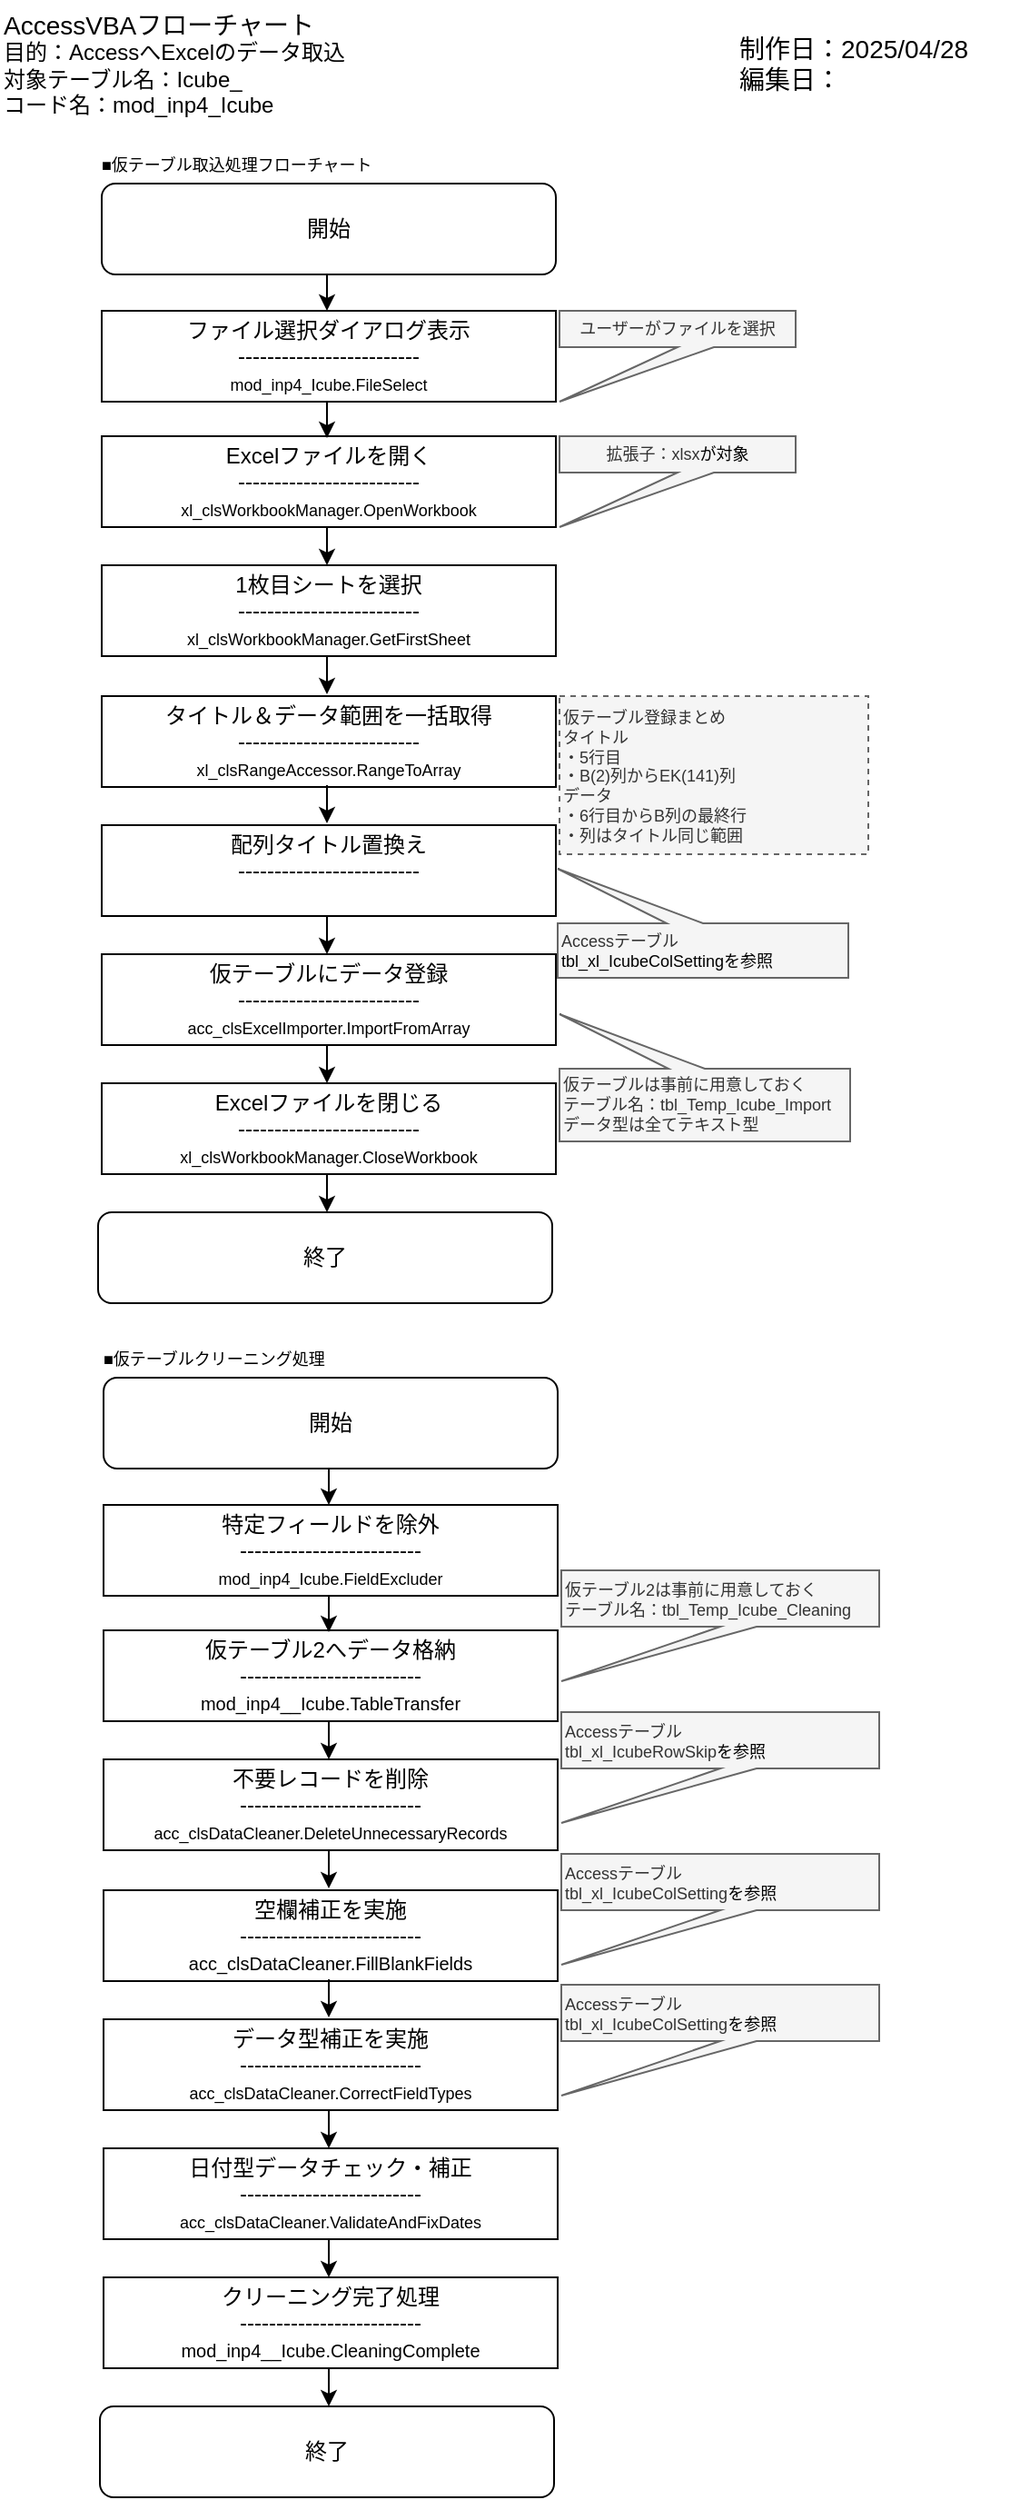 <mxfile version="26.2.14">
  <diagram name="ページ1" id="IMdF3h5-GWnTx5D7SRtW">
    <mxGraphModel dx="1426" dy="843" grid="1" gridSize="10" guides="1" tooltips="1" connect="1" arrows="1" fold="1" page="1" pageScale="1" pageWidth="827" pageHeight="1169" math="0" shadow="0">
      <root>
        <mxCell id="0" />
        <mxCell id="1" parent="0" />
        <mxCell id="N88NCLTqVvOpJBLEnSg0-42" value="&lt;div&gt;&lt;font style=&quot;font-size: 14px;&quot;&gt;AccessVBAフローチャート&lt;/font&gt;&lt;/div&gt;目的：AccessへExcelのデータ取込&lt;div&gt;対象テーブル名：Icube_&lt;/div&gt;&lt;div&gt;コード名：mod_inp4_Icube&lt;/div&gt;" style="text;html=1;align=left;verticalAlign=middle;resizable=0;points=[];autosize=1;strokeColor=none;fillColor=none;" parent="1" vertex="1">
          <mxGeometry x="5" y="12" width="210" height="70" as="geometry" />
        </mxCell>
        <mxCell id="N88NCLTqVvOpJBLEnSg0-50" value="&lt;div&gt;&lt;span style=&quot;font-size: 14px;&quot;&gt;制作日：2025/04/28&lt;/span&gt;&lt;/div&gt;&lt;div&gt;&lt;span style=&quot;font-size: 14px;&quot;&gt;編集日：&lt;/span&gt;&lt;/div&gt;" style="text;html=1;align=left;verticalAlign=middle;resizable=0;points=[];autosize=1;strokeColor=none;fillColor=none;" parent="1" vertex="1">
          <mxGeometry x="410" y="22" width="150" height="50" as="geometry" />
        </mxCell>
        <mxCell id="-maxtQ19_qDZCPLkTYbK-3" value="開始" style="rounded=1;whiteSpace=wrap;html=1;" vertex="1" parent="1">
          <mxGeometry x="62" y="770" width="250" height="50" as="geometry" />
        </mxCell>
        <mxCell id="-maxtQ19_qDZCPLkTYbK-4" value="&lt;div&gt;特定フィールドを除外&lt;/div&gt;&lt;div&gt;-------------------------&lt;/div&gt;&lt;div&gt;&lt;font style=&quot;font-size: 9px;&quot;&gt;mod_inp4_Icube.FieldExcluder&lt;/font&gt;&lt;/div&gt;" style="rounded=0;whiteSpace=wrap;html=1;" vertex="1" parent="1">
          <mxGeometry x="62" y="840" width="250" height="50" as="geometry" />
        </mxCell>
        <mxCell id="-maxtQ19_qDZCPLkTYbK-5" value="&lt;div&gt;仮テーブル2へデータ格納&lt;/div&gt;&lt;div&gt;-------------------------&lt;/div&gt;&lt;div&gt;&lt;font size=&quot;1&quot;&gt;mod_inp4__Icube.TableTransfer&lt;/font&gt;&lt;/div&gt;" style="rounded=0;whiteSpace=wrap;html=1;" vertex="1" parent="1">
          <mxGeometry x="62" y="909" width="250" height="50" as="geometry" />
        </mxCell>
        <mxCell id="-maxtQ19_qDZCPLkTYbK-6" value="&lt;div&gt;不要レコードを削除&lt;/div&gt;&lt;div&gt;-------------------------&lt;/div&gt;&lt;div&gt;&lt;font style=&quot;font-size: 9px;&quot;&gt;acc_clsDataCleaner.DeleteUnnecessaryRecords&lt;/font&gt;&lt;/div&gt;" style="rounded=0;whiteSpace=wrap;html=1;" vertex="1" parent="1">
          <mxGeometry x="62" y="980" width="250" height="50" as="geometry" />
        </mxCell>
        <mxCell id="-maxtQ19_qDZCPLkTYbK-7" value="&lt;div&gt;空欄補正を実施&lt;/div&gt;&lt;div&gt;-------------------------&lt;/div&gt;&lt;div&gt;&lt;font size=&quot;1&quot;&gt;acc_clsDataCleaner.FillBlankFields&lt;/font&gt;&lt;/div&gt;" style="rounded=0;whiteSpace=wrap;html=1;" vertex="1" parent="1">
          <mxGeometry x="62" y="1052" width="250" height="50" as="geometry" />
        </mxCell>
        <mxCell id="-maxtQ19_qDZCPLkTYbK-8" value="" style="endArrow=classic;html=1;rounded=0;entryX=0.5;entryY=0;entryDx=0;entryDy=0;exitX=0.5;exitY=1;exitDx=0;exitDy=0;" edge="1" parent="1">
          <mxGeometry width="50" height="50" relative="1" as="geometry">
            <mxPoint x="186" y="890" as="sourcePoint" />
            <mxPoint x="186" y="910" as="targetPoint" />
          </mxGeometry>
        </mxCell>
        <mxCell id="-maxtQ19_qDZCPLkTYbK-9" value="&lt;div&gt;日付型データチェック・補正&lt;/div&gt;&lt;div&gt;&lt;span style=&quot;background-color: transparent; color: light-dark(rgb(0, 0, 0), rgb(255, 255, 255));&quot;&gt;-------------------------&lt;/span&gt;&lt;/div&gt;&lt;div&gt;&lt;font style=&quot;font-size: 9px;&quot;&gt;acc_clsDataCleaner.ValidateAndFixDates&lt;/font&gt;&lt;/div&gt;" style="rounded=0;whiteSpace=wrap;html=1;" vertex="1" parent="1">
          <mxGeometry x="62" y="1194" width="250" height="50" as="geometry" />
        </mxCell>
        <mxCell id="-maxtQ19_qDZCPLkTYbK-10" value="&lt;div&gt;クリーニング完了処理&lt;/div&gt;&lt;div&gt;-------------------------&lt;/div&gt;&lt;div&gt;&lt;font size=&quot;1&quot;&gt;mod_inp4__Icube.CleaningComplete&lt;/font&gt;&lt;/div&gt;" style="rounded=0;whiteSpace=wrap;html=1;" vertex="1" parent="1">
          <mxGeometry x="62" y="1265" width="250" height="50" as="geometry" />
        </mxCell>
        <mxCell id="-maxtQ19_qDZCPLkTYbK-11" value="終了" style="rounded=1;whiteSpace=wrap;html=1;" vertex="1" parent="1">
          <mxGeometry x="60" y="1336" width="250" height="50" as="geometry" />
        </mxCell>
        <mxCell id="-maxtQ19_qDZCPLkTYbK-12" value="" style="edgeStyle=orthogonalEdgeStyle;rounded=0;orthogonalLoop=1;jettySize=auto;html=1;" edge="1" parent="1">
          <mxGeometry relative="1" as="geometry">
            <mxPoint x="186" y="959" as="sourcePoint" />
            <mxPoint x="186" y="980" as="targetPoint" />
          </mxGeometry>
        </mxCell>
        <mxCell id="-maxtQ19_qDZCPLkTYbK-13" value="" style="edgeStyle=orthogonalEdgeStyle;rounded=0;orthogonalLoop=1;jettySize=auto;html=1;" edge="1" parent="1">
          <mxGeometry relative="1" as="geometry">
            <mxPoint x="186" y="1030" as="sourcePoint" />
            <mxPoint x="186" y="1051" as="targetPoint" />
          </mxGeometry>
        </mxCell>
        <mxCell id="-maxtQ19_qDZCPLkTYbK-14" value="" style="edgeStyle=orthogonalEdgeStyle;rounded=0;orthogonalLoop=1;jettySize=auto;html=1;" edge="1" parent="1">
          <mxGeometry relative="1" as="geometry">
            <mxPoint x="186" y="1173" as="sourcePoint" />
            <mxPoint x="186" y="1194" as="targetPoint" />
          </mxGeometry>
        </mxCell>
        <mxCell id="-maxtQ19_qDZCPLkTYbK-15" value="" style="edgeStyle=orthogonalEdgeStyle;rounded=0;orthogonalLoop=1;jettySize=auto;html=1;" edge="1" parent="1">
          <mxGeometry relative="1" as="geometry">
            <mxPoint x="186" y="1244" as="sourcePoint" />
            <mxPoint x="186" y="1265" as="targetPoint" />
          </mxGeometry>
        </mxCell>
        <mxCell id="-maxtQ19_qDZCPLkTYbK-16" value="" style="edgeStyle=orthogonalEdgeStyle;rounded=0;orthogonalLoop=1;jettySize=auto;html=1;" edge="1" parent="1">
          <mxGeometry relative="1" as="geometry">
            <mxPoint x="186" y="1315" as="sourcePoint" />
            <mxPoint x="186" y="1336" as="targetPoint" />
          </mxGeometry>
        </mxCell>
        <mxCell id="-maxtQ19_qDZCPLkTYbK-21" value="" style="endArrow=classic;html=1;rounded=0;entryX=0.5;entryY=0;entryDx=0;entryDy=0;exitX=0.5;exitY=1;exitDx=0;exitDy=0;" edge="1" parent="1">
          <mxGeometry width="50" height="50" relative="1" as="geometry">
            <mxPoint x="186" y="820" as="sourcePoint" />
            <mxPoint x="186" y="840" as="targetPoint" />
          </mxGeometry>
        </mxCell>
        <mxCell id="-maxtQ19_qDZCPLkTYbK-22" value="&lt;div&gt;データ型補正を実施&lt;/div&gt;&lt;div&gt;-------------------------&lt;/div&gt;&lt;div&gt;&lt;font style=&quot;font-size: 9px;&quot;&gt;acc_clsDataCleaner.CorrectFieldTypes&lt;/font&gt;&lt;/div&gt;" style="rounded=0;whiteSpace=wrap;html=1;" vertex="1" parent="1">
          <mxGeometry x="62" y="1123" width="250" height="50" as="geometry" />
        </mxCell>
        <mxCell id="-maxtQ19_qDZCPLkTYbK-23" value="" style="edgeStyle=orthogonalEdgeStyle;rounded=0;orthogonalLoop=1;jettySize=auto;html=1;" edge="1" parent="1">
          <mxGeometry relative="1" as="geometry">
            <mxPoint x="186" y="1101" as="sourcePoint" />
            <mxPoint x="186" y="1122" as="targetPoint" />
          </mxGeometry>
        </mxCell>
        <mxCell id="-maxtQ19_qDZCPLkTYbK-24" value="&lt;div&gt;■仮テーブルクリーニング処理&lt;/div&gt;" style="text;html=1;align=left;verticalAlign=middle;resizable=0;points=[];autosize=1;strokeColor=none;fillColor=none;fontSize=9;" vertex="1" parent="1">
          <mxGeometry x="60" y="750" width="150" height="20" as="geometry" />
        </mxCell>
        <mxCell id="N88NCLTqVvOpJBLEnSg0-1" value="開始" style="rounded=1;whiteSpace=wrap;html=1;" parent="1" vertex="1">
          <mxGeometry x="61" y="113" width="250" height="50" as="geometry" />
        </mxCell>
        <mxCell id="N88NCLTqVvOpJBLEnSg0-2" value="&lt;div&gt;ファイル選択ダイアログ表示&lt;/div&gt;&lt;div&gt;-------------------------&lt;/div&gt;&lt;div&gt;&lt;font style=&quot;font-size: 9px;&quot;&gt;mod_inp4_Icube.FileSelect&lt;/font&gt;&lt;/div&gt;" style="rounded=0;whiteSpace=wrap;html=1;" parent="1" vertex="1">
          <mxGeometry x="61" y="183" width="250" height="50" as="geometry" />
        </mxCell>
        <mxCell id="N88NCLTqVvOpJBLEnSg0-4" value="&lt;div&gt;Excelファイルを開く&lt;/div&gt;&lt;div&gt;-------------------------&lt;/div&gt;&lt;div&gt;&lt;font style=&quot;font-size: 9px;&quot;&gt;xl_clsWorkbookManager.OpenWorkbook&lt;/font&gt;&lt;/div&gt;" style="rounded=0;whiteSpace=wrap;html=1;" parent="1" vertex="1">
          <mxGeometry x="61" y="252" width="250" height="50" as="geometry" />
        </mxCell>
        <mxCell id="N88NCLTqVvOpJBLEnSg0-5" value="&lt;div&gt;1枚目シートを選択&lt;/div&gt;&lt;div&gt;-------------------------&lt;/div&gt;&lt;div&gt;&lt;font style=&quot;font-size: 9px;&quot;&gt;xl_clsWorkbookManager.GetFirstSheet&lt;/font&gt;&lt;/div&gt;" style="rounded=0;whiteSpace=wrap;html=1;" parent="1" vertex="1">
          <mxGeometry x="61" y="323" width="250" height="50" as="geometry" />
        </mxCell>
        <mxCell id="N88NCLTqVvOpJBLEnSg0-6" value="&lt;div&gt;タイトル＆データ範囲を一括取得&lt;/div&gt;&lt;div&gt;-------------------------&lt;/div&gt;&lt;div&gt;&lt;font style=&quot;font-size: 9px;&quot;&gt;xl_clsRangeAccessor.RangeToArray&lt;/font&gt;&lt;/div&gt;" style="rounded=0;whiteSpace=wrap;html=1;" parent="1" vertex="1">
          <mxGeometry x="61" y="395" width="250" height="50" as="geometry" />
        </mxCell>
        <mxCell id="N88NCLTqVvOpJBLEnSg0-10" value="" style="endArrow=classic;html=1;rounded=0;entryX=0.5;entryY=0;entryDx=0;entryDy=0;exitX=0.5;exitY=1;exitDx=0;exitDy=0;" parent="1" edge="1">
          <mxGeometry width="50" height="50" relative="1" as="geometry">
            <mxPoint x="185" y="233" as="sourcePoint" />
            <mxPoint x="185" y="253" as="targetPoint" />
          </mxGeometry>
        </mxCell>
        <mxCell id="N88NCLTqVvOpJBLEnSg0-16" value="&lt;div&gt;仮テーブルにデータ登録&lt;/div&gt;&lt;div&gt;-------------------------&lt;/div&gt;&lt;div&gt;&lt;font style=&quot;font-size: 9px;&quot;&gt;acc_clsExcelImporter.ImportFromArray&lt;/font&gt;&lt;/div&gt;" style="rounded=0;whiteSpace=wrap;html=1;" parent="1" vertex="1">
          <mxGeometry x="61" y="537" width="250" height="50" as="geometry" />
        </mxCell>
        <mxCell id="N88NCLTqVvOpJBLEnSg0-18" value="&lt;div&gt;Excelファイルを閉じる&lt;/div&gt;&lt;div&gt;-------------------------&lt;/div&gt;&lt;div&gt;&lt;font style=&quot;font-size: 9px;&quot;&gt;xl_clsWorkbookManager.CloseWorkbook&lt;/font&gt;&lt;/div&gt;" style="rounded=0;whiteSpace=wrap;html=1;" parent="1" vertex="1">
          <mxGeometry x="61" y="608" width="250" height="50" as="geometry" />
        </mxCell>
        <mxCell id="N88NCLTqVvOpJBLEnSg0-24" value="終了" style="rounded=1;whiteSpace=wrap;html=1;" parent="1" vertex="1">
          <mxGeometry x="59" y="679" width="250" height="50" as="geometry" />
        </mxCell>
        <mxCell id="N88NCLTqVvOpJBLEnSg0-29" value="" style="edgeStyle=orthogonalEdgeStyle;rounded=0;orthogonalLoop=1;jettySize=auto;html=1;" parent="1" edge="1">
          <mxGeometry relative="1" as="geometry">
            <mxPoint x="185" y="302" as="sourcePoint" />
            <mxPoint x="185" y="323" as="targetPoint" />
          </mxGeometry>
        </mxCell>
        <mxCell id="N88NCLTqVvOpJBLEnSg0-30" value="" style="edgeStyle=orthogonalEdgeStyle;rounded=0;orthogonalLoop=1;jettySize=auto;html=1;" parent="1" edge="1">
          <mxGeometry relative="1" as="geometry">
            <mxPoint x="185" y="373" as="sourcePoint" />
            <mxPoint x="185" y="394" as="targetPoint" />
          </mxGeometry>
        </mxCell>
        <mxCell id="N88NCLTqVvOpJBLEnSg0-31" value="" style="edgeStyle=orthogonalEdgeStyle;rounded=0;orthogonalLoop=1;jettySize=auto;html=1;" parent="1" edge="1">
          <mxGeometry relative="1" as="geometry">
            <mxPoint x="185" y="516" as="sourcePoint" />
            <mxPoint x="185" y="537" as="targetPoint" />
          </mxGeometry>
        </mxCell>
        <mxCell id="N88NCLTqVvOpJBLEnSg0-32" value="" style="edgeStyle=orthogonalEdgeStyle;rounded=0;orthogonalLoop=1;jettySize=auto;html=1;" parent="1" edge="1">
          <mxGeometry relative="1" as="geometry">
            <mxPoint x="185" y="587" as="sourcePoint" />
            <mxPoint x="185" y="608" as="targetPoint" />
          </mxGeometry>
        </mxCell>
        <mxCell id="N88NCLTqVvOpJBLEnSg0-33" value="" style="edgeStyle=orthogonalEdgeStyle;rounded=0;orthogonalLoop=1;jettySize=auto;html=1;" parent="1" edge="1">
          <mxGeometry relative="1" as="geometry">
            <mxPoint x="185" y="658" as="sourcePoint" />
            <mxPoint x="185" y="679" as="targetPoint" />
          </mxGeometry>
        </mxCell>
        <mxCell id="N88NCLTqVvOpJBLEnSg0-35" value="&lt;font&gt;ユーザーがファイルを選択&lt;/font&gt;" style="shape=callout;whiteSpace=wrap;html=1;perimeter=calloutPerimeter;position2=0;fontSize=9;fillColor=#f5f5f5;fontColor=#333333;strokeColor=#666666;" parent="1" vertex="1">
          <mxGeometry x="313" y="183" width="130" height="50" as="geometry" />
        </mxCell>
        <mxCell id="N88NCLTqVvOpJBLEnSg0-36" value="&lt;font&gt;拡張子：xlsx&lt;/font&gt;&lt;span style=&quot;background-color: transparent; color: light-dark(rgb(0, 0, 0), rgb(255, 255, 255));&quot;&gt;が対象&lt;/span&gt;" style="shape=callout;whiteSpace=wrap;html=1;perimeter=calloutPerimeter;position2=0;fillColor=#f5f5f5;strokeColor=#666666;fontColor=#333333;fontSize=9;" parent="1" vertex="1">
          <mxGeometry x="313" y="252" width="130" height="50" as="geometry" />
        </mxCell>
        <mxCell id="N88NCLTqVvOpJBLEnSg0-37" value="&lt;div&gt;仮テーブル登録まとめ&lt;/div&gt;タイトル&lt;div&gt;・5行目&lt;/div&gt;&lt;div&gt;・B(2)列からEK(141)列&lt;/div&gt;&lt;div&gt;データ&lt;/div&gt;&lt;div&gt;・6行目からB列の最終行&lt;/div&gt;&lt;div&gt;・列はタイトル同じ範囲&lt;/div&gt;" style="rounded=0;whiteSpace=wrap;html=1;dashed=1;fillColor=#f5f5f5;strokeColor=#666666;align=left;fontSize=9;fontColor=#333333;verticalAlign=top;" parent="1" vertex="1">
          <mxGeometry x="313" y="395" width="170" height="87" as="geometry" />
        </mxCell>
        <mxCell id="N88NCLTqVvOpJBLEnSg0-38" value="&lt;span&gt;仮テーブルは事前に用意しておく&lt;/span&gt;&lt;div&gt;&lt;span&gt;テーブル名：&lt;/span&gt;&lt;span style=&quot;background-color: transparent;&quot;&gt;tbl_Temp_Icube_Import&lt;/span&gt;&lt;/div&gt;&lt;div&gt;データ型は全てテキスト型&lt;/div&gt;" style="shape=callout;whiteSpace=wrap;html=1;perimeter=calloutPerimeter;position2=1;fillColor=#f5f5f5;strokeColor=#666666;direction=west;fontColor=#333333;fontSize=9;align=left;" parent="1" vertex="1">
          <mxGeometry x="313" y="570" width="160" height="70" as="geometry" />
        </mxCell>
        <mxCell id="N88NCLTqVvOpJBLEnSg0-49" value="" style="endArrow=classic;html=1;rounded=0;entryX=0.5;entryY=0;entryDx=0;entryDy=0;exitX=0.5;exitY=1;exitDx=0;exitDy=0;" parent="1" edge="1">
          <mxGeometry width="50" height="50" relative="1" as="geometry">
            <mxPoint x="185" y="163" as="sourcePoint" />
            <mxPoint x="185" y="183" as="targetPoint" />
          </mxGeometry>
        </mxCell>
        <mxCell id="N88NCLTqVvOpJBLEnSg0-52" value="&lt;div&gt;配列タイトル置換え&lt;/div&gt;&lt;div&gt;-------------------------&lt;/div&gt;&lt;div&gt;&lt;br&gt;&lt;/div&gt;" style="rounded=0;whiteSpace=wrap;html=1;" parent="1" vertex="1">
          <mxGeometry x="61" y="466" width="250" height="50" as="geometry" />
        </mxCell>
        <mxCell id="N88NCLTqVvOpJBLEnSg0-53" value="" style="edgeStyle=orthogonalEdgeStyle;rounded=0;orthogonalLoop=1;jettySize=auto;html=1;" parent="1" edge="1">
          <mxGeometry relative="1" as="geometry">
            <mxPoint x="185" y="444" as="sourcePoint" />
            <mxPoint x="185" y="465" as="targetPoint" />
          </mxGeometry>
        </mxCell>
        <mxCell id="N88NCLTqVvOpJBLEnSg0-54" value="&lt;div&gt;■仮テーブル取込処理フローチャート&lt;/div&gt;" style="text;html=1;align=left;verticalAlign=middle;resizable=0;points=[];autosize=1;strokeColor=none;fillColor=none;fontSize=9;" parent="1" vertex="1">
          <mxGeometry x="59" y="93" width="170" height="20" as="geometry" />
        </mxCell>
        <mxCell id="N88NCLTqVvOpJBLEnSg0-55" value="Accessテーブル&lt;div&gt;&lt;span style=&quot;color: rgb(0, 0, 0); text-align: center;&quot;&gt;tbl_xl_IcubeColSettingを参照&lt;/span&gt;&lt;/div&gt;" style="shape=callout;whiteSpace=wrap;html=1;perimeter=calloutPerimeter;position2=1;fillColor=#f5f5f5;strokeColor=#666666;direction=west;fontColor=#333333;fontSize=9;align=left;" parent="1" vertex="1">
          <mxGeometry x="312" y="490" width="160" height="60" as="geometry" />
        </mxCell>
        <mxCell id="-maxtQ19_qDZCPLkTYbK-26" value="&lt;span style=&quot;&quot;&gt;仮テーブル2は事前に用意しておく&lt;/span&gt;&lt;div style=&quot;&quot;&gt;テーブル名：&lt;span style=&quot;background-color: transparent;&quot;&gt;tbl_Temp_Icube_Cleaning&lt;/span&gt;&lt;/div&gt;" style="shape=callout;whiteSpace=wrap;html=1;perimeter=calloutPerimeter;position2=0;fillColor=#f5f5f5;strokeColor=#666666;fontColor=#333333;fontSize=9;align=left;" vertex="1" parent="1">
          <mxGeometry x="314" y="876" width="175" height="61" as="geometry" />
        </mxCell>
        <mxCell id="-maxtQ19_qDZCPLkTYbK-28" value="Accessテーブル&lt;br&gt;&lt;div&gt;&lt;span style=&quot;background-color: transparent;&quot;&gt;tbl_xl_IcubeRowSkip&lt;/span&gt;&lt;span style=&quot;color: light-dark(rgb(0, 0, 0), rgb(237, 237, 237)); text-align: center; background-color: transparent;&quot;&gt;を参照&lt;/span&gt;&lt;/div&gt;" style="shape=callout;whiteSpace=wrap;html=1;perimeter=calloutPerimeter;position2=0;fillColor=#f5f5f5;strokeColor=#666666;fontColor=#333333;fontSize=9;align=left;" vertex="1" parent="1">
          <mxGeometry x="314" y="954" width="175" height="61" as="geometry" />
        </mxCell>
        <mxCell id="-maxtQ19_qDZCPLkTYbK-29" value="Accessテーブル&lt;br&gt;&lt;div&gt;&lt;span style=&quot;background-color: transparent;&quot;&gt;tbl_xl_IcubeColSetting&lt;/span&gt;&lt;span style=&quot;background-color: transparent; color: light-dark(rgb(0, 0, 0), rgb(237, 237, 237)); text-align: center;&quot;&gt;を参照&lt;/span&gt;&lt;/div&gt;" style="shape=callout;whiteSpace=wrap;html=1;perimeter=calloutPerimeter;position2=0;fillColor=#f5f5f5;strokeColor=#666666;fontColor=#333333;fontSize=9;align=left;" vertex="1" parent="1">
          <mxGeometry x="314" y="1032" width="175" height="61" as="geometry" />
        </mxCell>
        <mxCell id="-maxtQ19_qDZCPLkTYbK-30" value="Accessテーブル&lt;br&gt;&lt;div&gt;&lt;span style=&quot;background-color: transparent;&quot;&gt;tbl_xl_IcubeColSetting&lt;/span&gt;&lt;span style=&quot;background-color: transparent; color: light-dark(rgb(0, 0, 0), rgb(237, 237, 237)); text-align: center;&quot;&gt;を参照&lt;/span&gt;&lt;/div&gt;" style="shape=callout;whiteSpace=wrap;html=1;perimeter=calloutPerimeter;position2=0;fillColor=#f5f5f5;strokeColor=#666666;fontColor=#333333;fontSize=9;align=left;" vertex="1" parent="1">
          <mxGeometry x="314" y="1104" width="175" height="61" as="geometry" />
        </mxCell>
      </root>
    </mxGraphModel>
  </diagram>
</mxfile>
